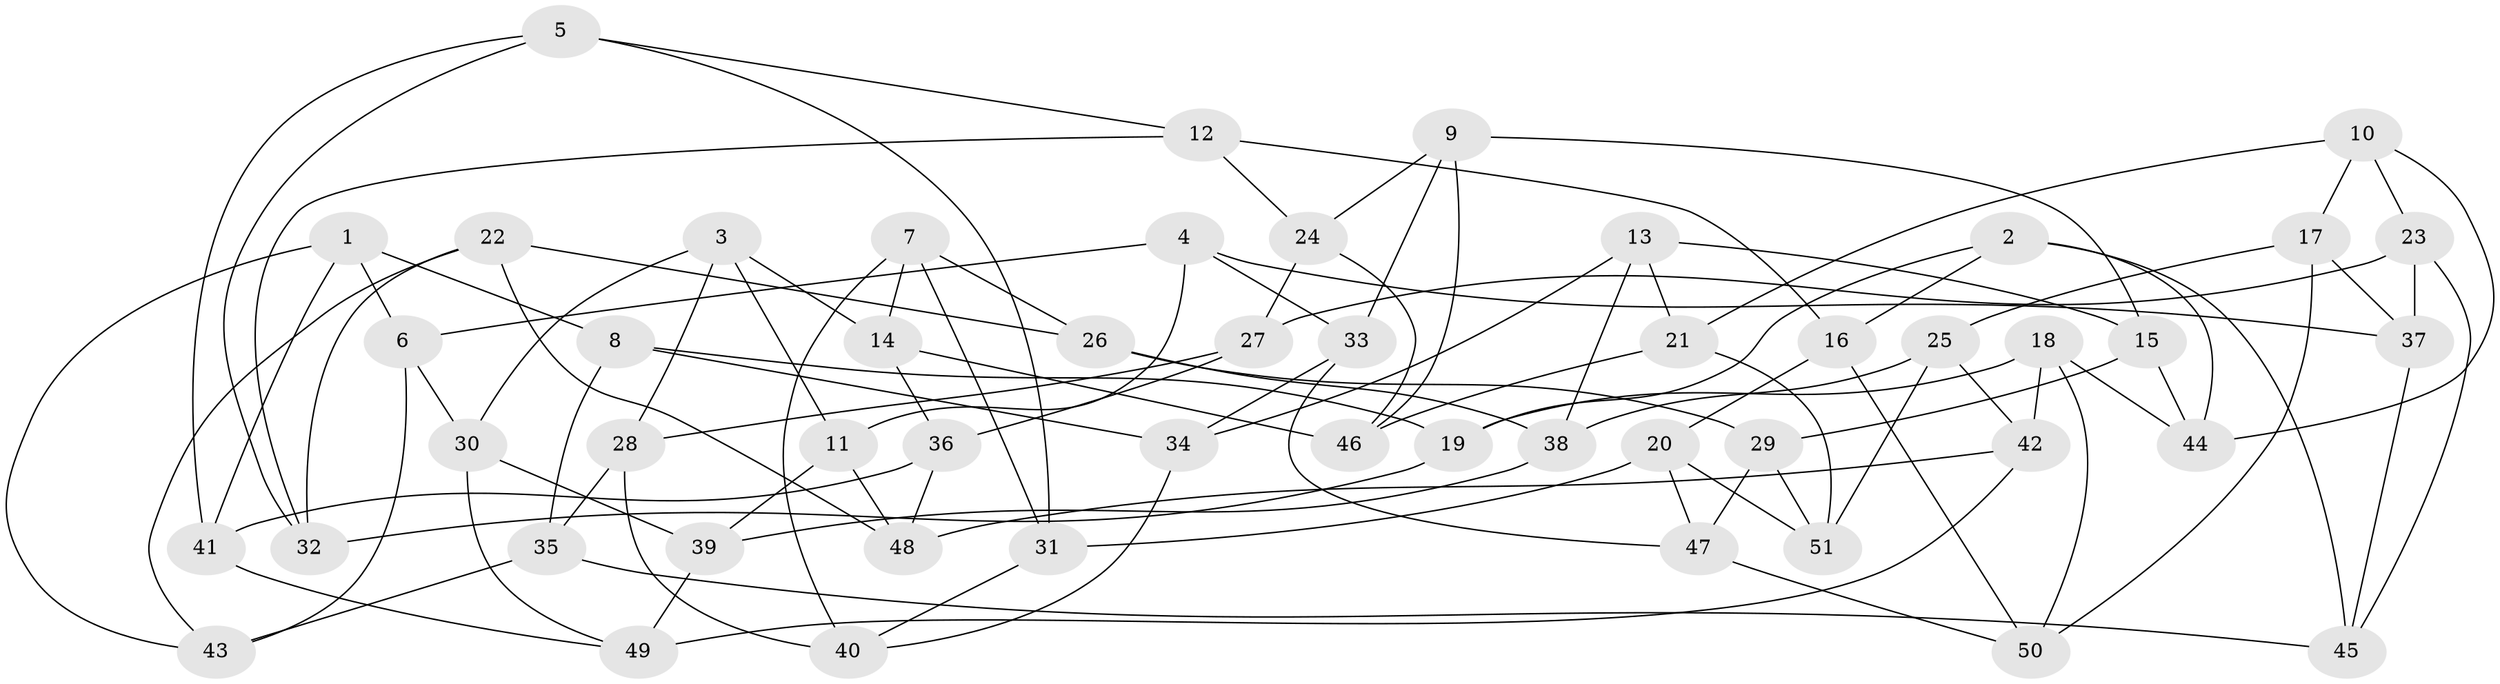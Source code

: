 // coarse degree distribution, {5: 0.4, 6: 0.3, 4: 0.23333333333333334, 3: 0.06666666666666667}
// Generated by graph-tools (version 1.1) at 2025/52/02/27/25 19:52:33]
// undirected, 51 vertices, 102 edges
graph export_dot {
graph [start="1"]
  node [color=gray90,style=filled];
  1;
  2;
  3;
  4;
  5;
  6;
  7;
  8;
  9;
  10;
  11;
  12;
  13;
  14;
  15;
  16;
  17;
  18;
  19;
  20;
  21;
  22;
  23;
  24;
  25;
  26;
  27;
  28;
  29;
  30;
  31;
  32;
  33;
  34;
  35;
  36;
  37;
  38;
  39;
  40;
  41;
  42;
  43;
  44;
  45;
  46;
  47;
  48;
  49;
  50;
  51;
  1 -- 43;
  1 -- 6;
  1 -- 8;
  1 -- 41;
  2 -- 45;
  2 -- 19;
  2 -- 44;
  2 -- 16;
  3 -- 14;
  3 -- 30;
  3 -- 28;
  3 -- 11;
  4 -- 6;
  4 -- 37;
  4 -- 33;
  4 -- 11;
  5 -- 31;
  5 -- 12;
  5 -- 41;
  5 -- 32;
  6 -- 30;
  6 -- 43;
  7 -- 14;
  7 -- 26;
  7 -- 40;
  7 -- 31;
  8 -- 35;
  8 -- 19;
  8 -- 34;
  9 -- 24;
  9 -- 15;
  9 -- 46;
  9 -- 33;
  10 -- 17;
  10 -- 21;
  10 -- 23;
  10 -- 44;
  11 -- 39;
  11 -- 48;
  12 -- 16;
  12 -- 24;
  12 -- 32;
  13 -- 38;
  13 -- 34;
  13 -- 21;
  13 -- 15;
  14 -- 46;
  14 -- 36;
  15 -- 29;
  15 -- 44;
  16 -- 50;
  16 -- 20;
  17 -- 37;
  17 -- 50;
  17 -- 25;
  18 -- 44;
  18 -- 50;
  18 -- 19;
  18 -- 42;
  19 -- 32;
  20 -- 51;
  20 -- 31;
  20 -- 47;
  21 -- 46;
  21 -- 51;
  22 -- 32;
  22 -- 26;
  22 -- 43;
  22 -- 48;
  23 -- 45;
  23 -- 27;
  23 -- 37;
  24 -- 27;
  24 -- 46;
  25 -- 38;
  25 -- 51;
  25 -- 42;
  26 -- 29;
  26 -- 38;
  27 -- 36;
  27 -- 28;
  28 -- 35;
  28 -- 40;
  29 -- 51;
  29 -- 47;
  30 -- 49;
  30 -- 39;
  31 -- 40;
  33 -- 34;
  33 -- 47;
  34 -- 40;
  35 -- 43;
  35 -- 45;
  36 -- 48;
  36 -- 41;
  37 -- 45;
  38 -- 39;
  39 -- 49;
  41 -- 49;
  42 -- 48;
  42 -- 49;
  47 -- 50;
}
